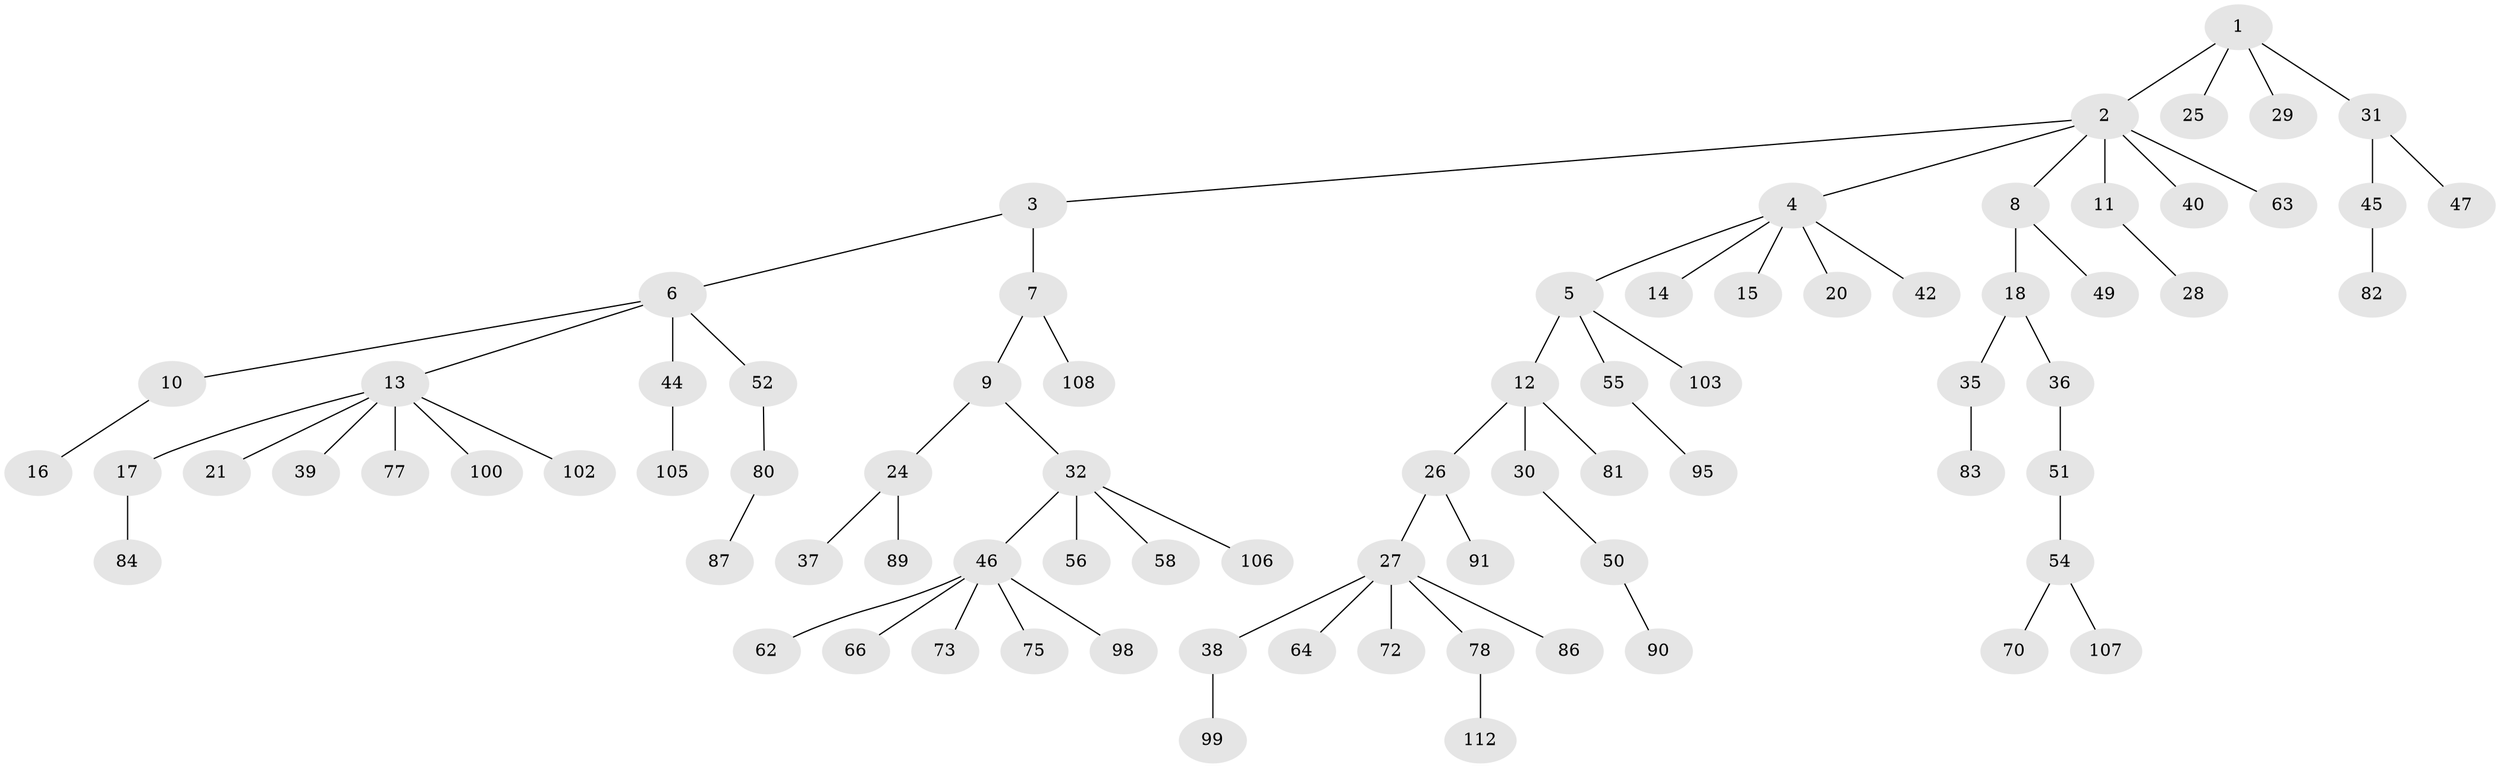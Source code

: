 // Generated by graph-tools (version 1.1) at 2025/52/02/27/25 19:52:09]
// undirected, 79 vertices, 78 edges
graph export_dot {
graph [start="1"]
  node [color=gray90,style=filled];
  1;
  2 [super="+41"];
  3 [super="+57"];
  4 [super="+71"];
  5;
  6 [super="+23"];
  7 [super="+61"];
  8 [super="+43"];
  9;
  10 [super="+113"];
  11 [super="+92"];
  12 [super="+19"];
  13 [super="+69"];
  14;
  15;
  16 [super="+22"];
  17;
  18 [super="+59"];
  20;
  21;
  24 [super="+34"];
  25;
  26 [super="+65"];
  27 [super="+33"];
  28;
  29 [super="+68"];
  30 [super="+111"];
  31;
  32 [super="+53"];
  35;
  36 [super="+48"];
  37;
  38 [super="+76"];
  39;
  40;
  42;
  44 [super="+114"];
  45 [super="+74"];
  46 [super="+60"];
  47 [super="+94"];
  49;
  50 [super="+79"];
  51 [super="+93"];
  52 [super="+88"];
  54 [super="+96"];
  55 [super="+85"];
  56;
  58 [super="+97"];
  62;
  63 [super="+67"];
  64;
  66;
  70;
  72;
  73 [super="+101"];
  75;
  77;
  78 [super="+110"];
  80;
  81;
  82;
  83;
  84;
  86;
  87;
  89;
  90;
  91;
  95;
  98;
  99;
  100 [super="+104"];
  102;
  103;
  105;
  106;
  107;
  108 [super="+109"];
  112;
  1 -- 2;
  1 -- 25;
  1 -- 29;
  1 -- 31;
  2 -- 3;
  2 -- 4;
  2 -- 8;
  2 -- 11;
  2 -- 40;
  2 -- 63;
  3 -- 6;
  3 -- 7;
  4 -- 5;
  4 -- 14;
  4 -- 15;
  4 -- 20;
  4 -- 42;
  5 -- 12;
  5 -- 55;
  5 -- 103;
  6 -- 10;
  6 -- 13;
  6 -- 44;
  6 -- 52;
  7 -- 9;
  7 -- 108;
  8 -- 18;
  8 -- 49;
  9 -- 24;
  9 -- 32;
  10 -- 16;
  11 -- 28;
  12 -- 81;
  12 -- 26;
  12 -- 30;
  13 -- 17;
  13 -- 21;
  13 -- 39;
  13 -- 77;
  13 -- 100;
  13 -- 102;
  17 -- 84;
  18 -- 35;
  18 -- 36;
  24 -- 37;
  24 -- 89;
  26 -- 27;
  26 -- 91;
  27 -- 38;
  27 -- 72;
  27 -- 64;
  27 -- 78;
  27 -- 86;
  30 -- 50;
  31 -- 45;
  31 -- 47;
  32 -- 46;
  32 -- 56;
  32 -- 58;
  32 -- 106;
  35 -- 83;
  36 -- 51;
  38 -- 99;
  44 -- 105;
  45 -- 82;
  46 -- 73;
  46 -- 75;
  46 -- 62;
  46 -- 66;
  46 -- 98;
  50 -- 90;
  51 -- 54;
  52 -- 80;
  54 -- 70;
  54 -- 107;
  55 -- 95;
  78 -- 112;
  80 -- 87;
}
